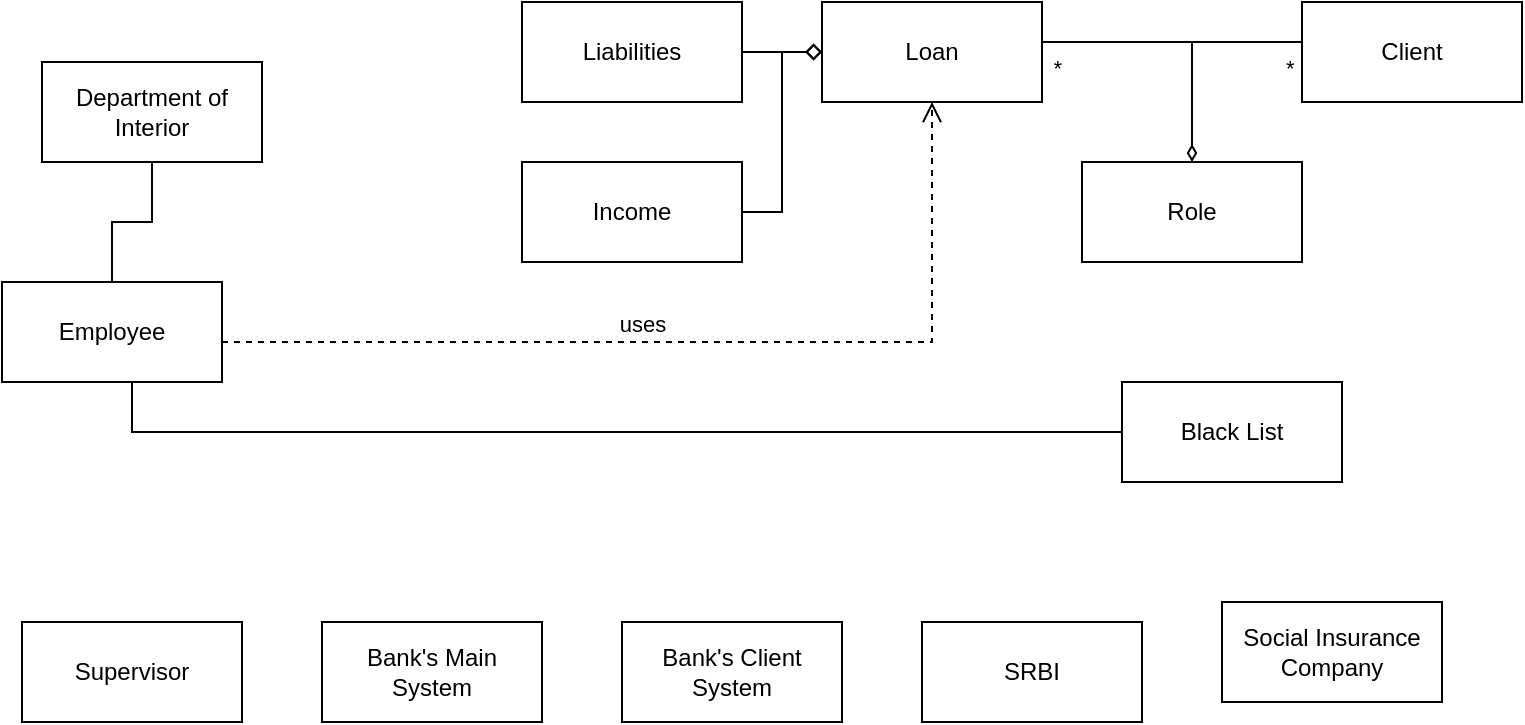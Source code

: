 <mxfile version="28.2.5" pages="2">
  <diagram id="gga1BcaOc5JhbXKOKjvL" name="cv1_uml">
    <mxGraphModel dx="868" dy="439" grid="1" gridSize="10" guides="1" tooltips="1" connect="1" arrows="1" fold="1" page="1" pageScale="1" pageWidth="850" pageHeight="1100" math="0" shadow="0">
      <root>
        <mxCell id="0" />
        <mxCell id="1" parent="0" />
        <mxCell id="A-OM3MaNTe0-_09uI9it-48" style="edgeStyle=orthogonalEdgeStyle;rounded=0;orthogonalLoop=1;jettySize=auto;html=1;entryX=0.5;entryY=0;entryDx=0;entryDy=0;endArrow=diamondThin;endFill=0;" parent="1" target="A-OM3MaNTe0-_09uI9it-47" edge="1">
          <mxGeometry relative="1" as="geometry">
            <mxPoint x="630" y="70" as="sourcePoint" />
            <Array as="points">
              <mxPoint x="635" y="70" />
            </Array>
          </mxGeometry>
        </mxCell>
        <mxCell id="A-OM3MaNTe0-_09uI9it-24" value="Client" style="html=1;whiteSpace=wrap;" parent="1" vertex="1">
          <mxGeometry x="690" y="50" width="110" height="50" as="geometry" />
        </mxCell>
        <mxCell id="A-OM3MaNTe0-_09uI9it-37" style="edgeStyle=orthogonalEdgeStyle;rounded=0;orthogonalLoop=1;jettySize=auto;html=1;entryX=0.5;entryY=1;entryDx=0;entryDy=0;fillColor=none;endArrow=none;endFill=0;" parent="1" source="A-OM3MaNTe0-_09uI9it-25" target="A-OM3MaNTe0-_09uI9it-26" edge="1">
          <mxGeometry relative="1" as="geometry" />
        </mxCell>
        <mxCell id="A-OM3MaNTe0-_09uI9it-49" style="edgeStyle=orthogonalEdgeStyle;rounded=0;orthogonalLoop=1;jettySize=auto;html=1;entryX=0;entryY=0.5;entryDx=0;entryDy=0;endArrow=none;endFill=0;" parent="1" source="A-OM3MaNTe0-_09uI9it-25" target="A-OM3MaNTe0-_09uI9it-32" edge="1">
          <mxGeometry relative="1" as="geometry">
            <Array as="points">
              <mxPoint x="105" y="225" />
            </Array>
          </mxGeometry>
        </mxCell>
        <mxCell id="A-OM3MaNTe0-_09uI9it-25" value="Employee" style="html=1;whiteSpace=wrap;" parent="1" vertex="1">
          <mxGeometry x="40" y="190" width="110" height="50" as="geometry" />
        </mxCell>
        <mxCell id="A-OM3MaNTe0-_09uI9it-26" value="Department of Interior" style="html=1;whiteSpace=wrap;" parent="1" vertex="1">
          <mxGeometry x="60" y="80" width="110" height="50" as="geometry" />
        </mxCell>
        <mxCell id="A-OM3MaNTe0-_09uI9it-27" value="Loan" style="html=1;whiteSpace=wrap;" parent="1" vertex="1">
          <mxGeometry x="450" y="50" width="110" height="50" as="geometry" />
        </mxCell>
        <mxCell id="A-OM3MaNTe0-_09uI9it-28" value="Bank&#39;s Client System" style="html=1;whiteSpace=wrap;" parent="1" vertex="1">
          <mxGeometry x="350" y="360" width="110" height="50" as="geometry" />
        </mxCell>
        <mxCell id="A-OM3MaNTe0-_09uI9it-29" value="Social Insurance Company" style="html=1;whiteSpace=wrap;" parent="1" vertex="1">
          <mxGeometry x="650" y="350" width="110" height="50" as="geometry" />
        </mxCell>
        <mxCell id="A-OM3MaNTe0-_09uI9it-41" style="edgeStyle=orthogonalEdgeStyle;rounded=0;orthogonalLoop=1;jettySize=auto;html=1;entryX=0;entryY=0.5;entryDx=0;entryDy=0;endArrow=diamond;endFill=0;" parent="1" source="A-OM3MaNTe0-_09uI9it-30" target="A-OM3MaNTe0-_09uI9it-27" edge="1">
          <mxGeometry relative="1" as="geometry" />
        </mxCell>
        <mxCell id="A-OM3MaNTe0-_09uI9it-30" value="Income" style="html=1;whiteSpace=wrap;" parent="1" vertex="1">
          <mxGeometry x="300" y="130" width="110" height="50" as="geometry" />
        </mxCell>
        <mxCell id="A-OM3MaNTe0-_09uI9it-42" style="edgeStyle=orthogonalEdgeStyle;rounded=0;orthogonalLoop=1;jettySize=auto;html=1;endArrow=diamond;endFill=0;" parent="1" source="A-OM3MaNTe0-_09uI9it-31" edge="1">
          <mxGeometry relative="1" as="geometry">
            <mxPoint x="450" y="75" as="targetPoint" />
          </mxGeometry>
        </mxCell>
        <mxCell id="A-OM3MaNTe0-_09uI9it-31" value="Liabilities" style="html=1;whiteSpace=wrap;" parent="1" vertex="1">
          <mxGeometry x="300" y="50" width="110" height="50" as="geometry" />
        </mxCell>
        <mxCell id="A-OM3MaNTe0-_09uI9it-32" value="Black List" style="html=1;whiteSpace=wrap;" parent="1" vertex="1">
          <mxGeometry x="600" y="240" width="110" height="50" as="geometry" />
        </mxCell>
        <mxCell id="A-OM3MaNTe0-_09uI9it-33" value="SRBI" style="html=1;whiteSpace=wrap;" parent="1" vertex="1">
          <mxGeometry x="500" y="360" width="110" height="50" as="geometry" />
        </mxCell>
        <mxCell id="A-OM3MaNTe0-_09uI9it-34" value="Supervisor" style="html=1;whiteSpace=wrap;" parent="1" vertex="1">
          <mxGeometry x="50" y="360" width="110" height="50" as="geometry" />
        </mxCell>
        <mxCell id="A-OM3MaNTe0-_09uI9it-35" value="Bank&#39;s Main System" style="html=1;whiteSpace=wrap;" parent="1" vertex="1">
          <mxGeometry x="200" y="360" width="110" height="50" as="geometry" />
        </mxCell>
        <mxCell id="A-OM3MaNTe0-_09uI9it-44" value="" style="endArrow=none;html=1;endSize=12;startArrow=none;startSize=14;startFill=0;edgeStyle=orthogonalEdgeStyle;rounded=0;exitX=0;exitY=0.5;exitDx=0;exitDy=0;entryX=1;entryY=0.5;entryDx=0;entryDy=0;endFill=0;" parent="1" source="A-OM3MaNTe0-_09uI9it-24" target="A-OM3MaNTe0-_09uI9it-27" edge="1">
          <mxGeometry x="-0.077" y="-15" relative="1" as="geometry">
            <mxPoint x="310" y="270" as="sourcePoint" />
            <mxPoint x="470" y="270" as="targetPoint" />
            <Array as="points">
              <mxPoint x="690" y="70" />
              <mxPoint x="560" y="70" />
            </Array>
            <mxPoint as="offset" />
          </mxGeometry>
        </mxCell>
        <mxCell id="A-OM3MaNTe0-_09uI9it-45" value="*" style="edgeLabel;resizable=0;html=1;align=left;verticalAlign=top;" parent="A-OM3MaNTe0-_09uI9it-44" connectable="0" vertex="1">
          <mxGeometry x="-1" relative="1" as="geometry">
            <mxPoint x="-10" y="-5" as="offset" />
          </mxGeometry>
        </mxCell>
        <mxCell id="A-OM3MaNTe0-_09uI9it-46" value="*" style="edgeLabel;resizable=0;html=1;align=right;verticalAlign=top;" parent="A-OM3MaNTe0-_09uI9it-44" connectable="0" vertex="1">
          <mxGeometry x="1" relative="1" as="geometry">
            <mxPoint x="10" y="-5" as="offset" />
          </mxGeometry>
        </mxCell>
        <mxCell id="A-OM3MaNTe0-_09uI9it-47" value="Role" style="html=1;whiteSpace=wrap;" parent="1" vertex="1">
          <mxGeometry x="580" y="130" width="110" height="50" as="geometry" />
        </mxCell>
        <mxCell id="A-OM3MaNTe0-_09uI9it-52" value="uses" style="html=1;verticalAlign=bottom;endArrow=open;dashed=1;endSize=8;curved=0;rounded=0;entryX=0.5;entryY=1;entryDx=0;entryDy=0;" parent="1" target="A-OM3MaNTe0-_09uI9it-27" edge="1">
          <mxGeometry x="-0.116" relative="1" as="geometry">
            <mxPoint x="150" y="220" as="sourcePoint" />
            <mxPoint x="280" y="300" as="targetPoint" />
            <Array as="points">
              <mxPoint x="505" y="220" />
            </Array>
            <mxPoint as="offset" />
          </mxGeometry>
        </mxCell>
      </root>
    </mxGraphModel>
  </diagram>
  <diagram id="IGB3buwwBVmzgNU0ReUh" name="cv2_uml">
    <mxGraphModel dx="2453" dy="811" grid="1" gridSize="10" guides="1" tooltips="1" connect="1" arrows="1" fold="1" page="1" pageScale="1" pageWidth="850" pageHeight="1100" math="0" shadow="0">
      <root>
        <mxCell id="0" />
        <mxCell id="1" parent="0" />
        <mxCell id="aYBNxkqjWOtdo4a8Huuc-1" value="Prezenčná vrstva" style="rounded=0;whiteSpace=wrap;html=1;" vertex="1" parent="1">
          <mxGeometry x="30" y="50" width="120" height="60" as="geometry" />
        </mxCell>
        <mxCell id="aYBNxkqjWOtdo4a8Huuc-2" value="Servisná vrstva" style="rounded=0;whiteSpace=wrap;html=1;" vertex="1" parent="1">
          <mxGeometry x="210" y="50" width="120" height="60" as="geometry" />
        </mxCell>
        <mxCell id="aYBNxkqjWOtdo4a8Huuc-3" value="&lt;div&gt;&amp;lt;&amp;lt;external&amp;gt;&amp;gt;&lt;/div&gt;Databáza ministerstva vnútra" style="rounded=0;whiteSpace=wrap;html=1;" vertex="1" parent="1">
          <mxGeometry x="690" y="60" width="120" height="60" as="geometry" />
        </mxCell>
        <mxCell id="aYBNxkqjWOtdo4a8Huuc-4" value="Klientsky systém banky" style="rounded=0;whiteSpace=wrap;html=1;" vertex="1" parent="1">
          <mxGeometry x="830" y="60" width="120" height="60" as="geometry" />
        </mxCell>
        <mxCell id="aYBNxkqjWOtdo4a8Huuc-5" value="Klient" style="rounded=0;whiteSpace=wrap;html=1;" vertex="1" parent="1">
          <mxGeometry x="-180" y="50" width="120" height="60" as="geometry" />
        </mxCell>
        <mxCell id="aYBNxkqjWOtdo4a8Huuc-6" value="" style="endArrow=none;dashed=1;html=1;rounded=0;entryX=0.5;entryY=1;entryDx=0;entryDy=0;" edge="1" parent="1" target="aYBNxkqjWOtdo4a8Huuc-5">
          <mxGeometry width="50" height="50" relative="1" as="geometry">
            <mxPoint x="-120" y="920" as="sourcePoint" />
            <mxPoint x="280" y="250" as="targetPoint" />
          </mxGeometry>
        </mxCell>
        <mxCell id="aYBNxkqjWOtdo4a8Huuc-7" value="" style="endArrow=none;dashed=1;html=1;rounded=0;entryX=0.5;entryY=1;entryDx=0;entryDy=0;" edge="1" parent="1">
          <mxGeometry width="50" height="50" relative="1" as="geometry">
            <mxPoint x="90" y="920.8" as="sourcePoint" />
            <mxPoint x="89.5" y="110" as="targetPoint" />
          </mxGeometry>
        </mxCell>
        <mxCell id="aYBNxkqjWOtdo4a8Huuc-8" value="" style="endArrow=none;dashed=1;html=1;rounded=0;entryX=0.5;entryY=1;entryDx=0;entryDy=0;" edge="1" parent="1" target="aYBNxkqjWOtdo4a8Huuc-2">
          <mxGeometry width="50" height="50" relative="1" as="geometry">
            <mxPoint x="270" y="920" as="sourcePoint" />
            <mxPoint x="269.5" y="120" as="targetPoint" />
          </mxGeometry>
        </mxCell>
        <mxCell id="aYBNxkqjWOtdo4a8Huuc-9" value="" style="endArrow=none;dashed=1;html=1;rounded=0;entryX=0.5;entryY=1;entryDx=0;entryDy=0;" edge="1" parent="1">
          <mxGeometry width="50" height="50" relative="1" as="geometry">
            <mxPoint x="750" y="930" as="sourcePoint" />
            <mxPoint x="749.5" y="120" as="targetPoint" />
          </mxGeometry>
        </mxCell>
        <mxCell id="aYBNxkqjWOtdo4a8Huuc-10" value="" style="endArrow=none;dashed=1;html=1;rounded=0;entryX=0.5;entryY=1;entryDx=0;entryDy=0;" edge="1" parent="1">
          <mxGeometry width="50" height="50" relative="1" as="geometry">
            <mxPoint x="890" y="920" as="sourcePoint" />
            <mxPoint x="889.5" y="120" as="targetPoint" />
          </mxGeometry>
        </mxCell>
        <mxCell id="aYBNxkqjWOtdo4a8Huuc-11" value="" style="endArrow=classic;html=1;rounded=0;" edge="1" parent="1">
          <mxGeometry width="50" height="50" relative="1" as="geometry">
            <mxPoint x="-120" y="160" as="sourcePoint" />
            <mxPoint x="90" y="160" as="targetPoint" />
          </mxGeometry>
        </mxCell>
        <mxCell id="aYBNxkqjWOtdo4a8Huuc-12" value="identification()" style="text;html=1;align=center;verticalAlign=middle;whiteSpace=wrap;rounded=0;" vertex="1" parent="1">
          <mxGeometry x="140" y="140" width="80" height="30" as="geometry" />
        </mxCell>
        <mxCell id="aYBNxkqjWOtdo4a8Huuc-13" value="" style="endArrow=classic;html=1;rounded=0;" edge="1" parent="1">
          <mxGeometry width="50" height="50" relative="1" as="geometry">
            <mxPoint x="270" y="190" as="sourcePoint" />
            <mxPoint x="750" y="190" as="targetPoint" />
          </mxGeometry>
        </mxCell>
        <mxCell id="aYBNxkqjWOtdo4a8Huuc-14" value="" style="endArrow=classic;html=1;rounded=0;" edge="1" parent="1">
          <mxGeometry width="50" height="50" relative="1" as="geometry">
            <mxPoint x="90" y="170" as="sourcePoint" />
            <mxPoint x="270" y="170" as="targetPoint" />
          </mxGeometry>
        </mxCell>
        <mxCell id="aYBNxkqjWOtdo4a8Huuc-15" value="checkIdentity()" style="text;html=1;align=center;verticalAlign=middle;whiteSpace=wrap;rounded=0;" vertex="1" parent="1">
          <mxGeometry x="340" y="160" width="60" height="30" as="geometry" />
        </mxCell>
        <mxCell id="aYBNxkqjWOtdo4a8Huuc-16" value="identification()" style="text;html=1;align=center;verticalAlign=middle;whiteSpace=wrap;rounded=0;" vertex="1" parent="1">
          <mxGeometry x="-60" y="130" width="80" height="30" as="geometry" />
        </mxCell>
        <mxCell id="aYBNxkqjWOtdo4a8Huuc-17" value="" style="endArrow=none;dashed=1;html=1;rounded=0;startArrow=block;startFill=1;" edge="1" parent="1">
          <mxGeometry width="50" height="50" relative="1" as="geometry">
            <mxPoint x="270" y="220" as="sourcePoint" />
            <mxPoint x="750" y="220" as="targetPoint" />
          </mxGeometry>
        </mxCell>
        <mxCell id="aYBNxkqjWOtdo4a8Huuc-18" value="OK()" style="text;html=1;align=center;verticalAlign=middle;whiteSpace=wrap;rounded=0;" vertex="1" parent="1">
          <mxGeometry x="340" y="190" width="60" height="30" as="geometry" />
        </mxCell>
        <mxCell id="aYBNxkqjWOtdo4a8Huuc-20" value="OK()" style="text;html=1;align=center;verticalAlign=middle;whiteSpace=wrap;rounded=0;" vertex="1" parent="1">
          <mxGeometry x="140" y="200" width="60" height="30" as="geometry" />
        </mxCell>
        <mxCell id="aYBNxkqjWOtdo4a8Huuc-21" value="" style="endArrow=none;dashed=1;html=1;rounded=0;startArrow=block;startFill=1;" edge="1" parent="1">
          <mxGeometry width="50" height="50" relative="1" as="geometry">
            <mxPoint x="90" y="230" as="sourcePoint" />
            <mxPoint x="270" y="230" as="targetPoint" />
          </mxGeometry>
        </mxCell>
        <mxCell id="aYBNxkqjWOtdo4a8Huuc-22" value="" style="endArrow=none;dashed=1;html=1;rounded=0;startArrow=block;startFill=1;" edge="1" parent="1">
          <mxGeometry width="50" height="50" relative="1" as="geometry">
            <mxPoint x="-120" y="250" as="sourcePoint" />
            <mxPoint x="90" y="250" as="targetPoint" />
          </mxGeometry>
        </mxCell>
        <mxCell id="aYBNxkqjWOtdo4a8Huuc-23" value="OK()" style="text;html=1;align=center;verticalAlign=middle;whiteSpace=wrap;rounded=0;" vertex="1" parent="1">
          <mxGeometry x="-50" y="220" width="60" height="30" as="geometry" />
        </mxCell>
        <mxCell id="aYBNxkqjWOtdo4a8Huuc-30" value="" style="endArrow=classic;html=1;rounded=0;" edge="1" parent="1">
          <mxGeometry width="50" height="50" relative="1" as="geometry">
            <mxPoint x="-120" y="300" as="sourcePoint" />
            <mxPoint x="90" y="300" as="targetPoint" />
          </mxGeometry>
        </mxCell>
        <mxCell id="aYBNxkqjWOtdo4a8Huuc-31" value="createLoan()" style="text;html=1;align=center;verticalAlign=middle;whiteSpace=wrap;rounded=0;" vertex="1" parent="1">
          <mxGeometry x="-50" y="270" width="60" height="30" as="geometry" />
        </mxCell>
        <mxCell id="aYBNxkqjWOtdo4a8Huuc-32" value="" style="endArrow=classic;html=1;rounded=0;" edge="1" parent="1">
          <mxGeometry width="50" height="50" relative="1" as="geometry">
            <mxPoint x="90" y="330" as="sourcePoint" />
            <mxPoint x="270" y="330" as="targetPoint" />
          </mxGeometry>
        </mxCell>
        <mxCell id="aYBNxkqjWOtdo4a8Huuc-33" value="createLoan()" style="text;html=1;align=center;verticalAlign=middle;whiteSpace=wrap;rounded=0;" vertex="1" parent="1">
          <mxGeometry x="150" y="300" width="60" height="30" as="geometry" />
        </mxCell>
        <mxCell id="aYBNxkqjWOtdo4a8Huuc-34" value="" style="endArrow=classic;html=1;rounded=0;" edge="1" parent="1">
          <mxGeometry width="50" height="50" relative="1" as="geometry">
            <mxPoint x="270" y="350" as="sourcePoint" />
            <mxPoint x="895.647" y="350" as="targetPoint" />
          </mxGeometry>
        </mxCell>
        <mxCell id="aYBNxkqjWOtdo4a8Huuc-35" value="getClientInformation()" style="text;html=1;align=center;verticalAlign=middle;whiteSpace=wrap;rounded=0;" vertex="1" parent="1">
          <mxGeometry x="380" y="320" width="60" height="30" as="geometry" />
        </mxCell>
        <mxCell id="aYBNxkqjWOtdo4a8Huuc-36" value="" style="endArrow=none;dashed=1;html=1;rounded=0;startArrow=block;startFill=1;" edge="1" parent="1">
          <mxGeometry width="50" height="50" relative="1" as="geometry">
            <mxPoint x="270" y="390" as="sourcePoint" />
            <mxPoint x="890" y="390" as="targetPoint" />
          </mxGeometry>
        </mxCell>
        <mxCell id="aYBNxkqjWOtdo4a8Huuc-37" value="odpoveď (dáta)" style="text;html=1;align=center;verticalAlign=middle;whiteSpace=wrap;rounded=0;" vertex="1" parent="1">
          <mxGeometry x="350" y="360" width="100" height="30" as="geometry" />
        </mxCell>
        <mxCell id="aYBNxkqjWOtdo4a8Huuc-38" value="" style="endArrow=classic;html=1;rounded=0;" edge="1" parent="1">
          <mxGeometry width="50" height="50" relative="1" as="geometry">
            <mxPoint x="270" y="440" as="sourcePoint" />
            <mxPoint x="890" y="440" as="targetPoint" />
          </mxGeometry>
        </mxCell>
        <mxCell id="aYBNxkqjWOtdo4a8Huuc-39" value="saveClient()" style="text;html=1;align=center;verticalAlign=middle;whiteSpace=wrap;rounded=0;" vertex="1" parent="1">
          <mxGeometry x="380" y="410" width="60" height="30" as="geometry" />
        </mxCell>
        <mxCell id="aYBNxkqjWOtdo4a8Huuc-40" value="" style="endArrow=none;dashed=1;html=1;rounded=0;startArrow=block;startFill=1;" edge="1" parent="1">
          <mxGeometry width="50" height="50" relative="1" as="geometry">
            <mxPoint x="270" y="490" as="sourcePoint" />
            <mxPoint x="890" y="490" as="targetPoint" />
          </mxGeometry>
        </mxCell>
        <mxCell id="aYBNxkqjWOtdo4a8Huuc-41" value="OK()" style="text;html=1;align=center;verticalAlign=middle;whiteSpace=wrap;rounded=0;" vertex="1" parent="1">
          <mxGeometry x="360" y="460" width="100" height="30" as="geometry" />
        </mxCell>
        <mxCell id="aYBNxkqjWOtdo4a8Huuc-42" value="" style="endArrow=none;dashed=1;html=1;rounded=0;startArrow=block;startFill=1;" edge="1" parent="1">
          <mxGeometry width="50" height="50" relative="1" as="geometry">
            <mxPoint x="90" y="520" as="sourcePoint" />
            <mxPoint x="270" y="520" as="targetPoint" />
          </mxGeometry>
        </mxCell>
        <mxCell id="aYBNxkqjWOtdo4a8Huuc-43" value="OK()" style="text;html=1;align=center;verticalAlign=middle;whiteSpace=wrap;rounded=0;" vertex="1" parent="1">
          <mxGeometry x="130" y="490" width="100" height="30" as="geometry" />
        </mxCell>
        <mxCell id="aYBNxkqjWOtdo4a8Huuc-44" value="" style="endArrow=classic;html=1;rounded=0;" edge="1" parent="1">
          <mxGeometry width="50" height="50" relative="1" as="geometry">
            <mxPoint x="-120" y="560" as="sourcePoint" />
            <mxPoint x="90" y="560" as="targetPoint" />
          </mxGeometry>
        </mxCell>
        <mxCell id="aYBNxkqjWOtdo4a8Huuc-45" value="incomeAndLiabilityInformation()" style="text;html=1;align=center;verticalAlign=middle;whiteSpace=wrap;rounded=0;" vertex="1" parent="1">
          <mxGeometry x="-105" y="530" width="170" height="30" as="geometry" />
        </mxCell>
        <mxCell id="80P9bJDVi2O8kujwvTCx-1" value="" style="endArrow=classic;html=1;rounded=0;" edge="1" parent="1">
          <mxGeometry width="50" height="50" relative="1" as="geometry">
            <mxPoint x="90" y="580" as="sourcePoint" />
            <mxPoint x="270" y="580" as="targetPoint" />
          </mxGeometry>
        </mxCell>
        <mxCell id="80P9bJDVi2O8kujwvTCx-4" value="alt" style="shape=umlFrame;whiteSpace=wrap;html=1;pointerEvents=0;" vertex="1" parent="1">
          <mxGeometry x="260" y="400" width="670" height="110" as="geometry" />
        </mxCell>
        <mxCell id="80P9bJDVi2O8kujwvTCx-5" value="alt" style="shape=umlFrame;whiteSpace=wrap;html=1;pointerEvents=0;" vertex="1" parent="1">
          <mxGeometry x="-140" y="590" width="700" height="180" as="geometry" />
        </mxCell>
        <mxCell id="80P9bJDVi2O8kujwvTCx-6" value="incomeAndLiabilityInformation()" style="text;html=1;align=center;verticalAlign=middle;whiteSpace=wrap;rounded=0;" vertex="1" parent="1">
          <mxGeometry x="95" y="550" width="170" height="30" as="geometry" />
        </mxCell>
        <mxCell id="80P9bJDVi2O8kujwvTCx-7" value="incomeAndLiabilityDocuments()" style="text;html=1;align=center;verticalAlign=middle;whiteSpace=wrap;rounded=0;" vertex="1" parent="1">
          <mxGeometry x="-110" y="630" width="170" height="30" as="geometry" />
        </mxCell>
        <mxCell id="80P9bJDVi2O8kujwvTCx-8" value="" style="endArrow=classic;html=1;rounded=0;" edge="1" parent="1">
          <mxGeometry width="50" height="50" relative="1" as="geometry">
            <mxPoint x="-120" y="660" as="sourcePoint" />
            <mxPoint x="90" y="660" as="targetPoint" />
          </mxGeometry>
        </mxCell>
        <mxCell id="80P9bJDVi2O8kujwvTCx-9" value="[klient nemá príjmi zo závislej činnosti]" style="text;html=1;align=center;verticalAlign=middle;whiteSpace=wrap;rounded=0;" vertex="1" parent="1">
          <mxGeometry x="-75" y="590" width="225" height="30" as="geometry" />
        </mxCell>
        <mxCell id="80P9bJDVi2O8kujwvTCx-12" value="" style="endArrow=classic;html=1;rounded=0;" edge="1" parent="1">
          <mxGeometry width="50" height="50" relative="1" as="geometry">
            <mxPoint x="90" y="680" as="sourcePoint" />
            <mxPoint x="270" y="680" as="targetPoint" />
          </mxGeometry>
        </mxCell>
        <mxCell id="80P9bJDVi2O8kujwvTCx-13" value="saveDocuments()" style="text;html=1;align=center;verticalAlign=middle;whiteSpace=wrap;rounded=0;" vertex="1" parent="1">
          <mxGeometry x="110" y="650" width="150" height="30" as="geometry" />
        </mxCell>
        <mxCell id="80P9bJDVi2O8kujwvTCx-14" value="" style="endArrow=none;dashed=1;html=1;rounded=0;startArrow=block;startFill=1;" edge="1" parent="1">
          <mxGeometry width="50" height="50" relative="1" as="geometry">
            <mxPoint x="90" y="740" as="sourcePoint" />
            <mxPoint x="270" y="740" as="targetPoint" />
          </mxGeometry>
        </mxCell>
        <mxCell id="80P9bJDVi2O8kujwvTCx-15" value="OK()" style="text;html=1;align=center;verticalAlign=middle;whiteSpace=wrap;rounded=0;" vertex="1" parent="1">
          <mxGeometry x="135" y="710" width="100" height="30" as="geometry" />
        </mxCell>
        <mxCell id="80P9bJDVi2O8kujwvTCx-17" value="Hlavný bankový systém" style="rounded=0;whiteSpace=wrap;html=1;" vertex="1" parent="1">
          <mxGeometry x="470" y="60" width="120" height="60" as="geometry" />
        </mxCell>
        <mxCell id="80P9bJDVi2O8kujwvTCx-18" value="" style="endArrow=none;dashed=1;html=1;rounded=0;entryX=0.5;entryY=1;entryDx=0;entryDy=0;" edge="1" parent="1">
          <mxGeometry width="50" height="50" relative="1" as="geometry">
            <mxPoint x="520.5" y="930" as="sourcePoint" />
            <mxPoint x="520" y="120" as="targetPoint" />
          </mxGeometry>
        </mxCell>
        <mxCell id="80P9bJDVi2O8kujwvTCx-19" value="" style="endArrow=classic;html=1;rounded=0;" edge="1" parent="1">
          <mxGeometry width="50" height="50" relative="1" as="geometry">
            <mxPoint x="270" y="700" as="sourcePoint" />
            <mxPoint x="520" y="700" as="targetPoint" />
          </mxGeometry>
        </mxCell>
        <mxCell id="80P9bJDVi2O8kujwvTCx-20" value="" style="endArrow=none;dashed=1;html=1;rounded=0;startArrow=block;startFill=1;" edge="1" parent="1">
          <mxGeometry width="50" height="50" relative="1" as="geometry">
            <mxPoint x="270" y="730" as="sourcePoint" />
            <mxPoint x="520" y="730" as="targetPoint" />
          </mxGeometry>
        </mxCell>
        <mxCell id="80P9bJDVi2O8kujwvTCx-21" value="OK()" style="text;html=1;align=center;verticalAlign=middle;whiteSpace=wrap;rounded=0;" vertex="1" parent="1">
          <mxGeometry x="340" y="700" width="100" height="30" as="geometry" />
        </mxCell>
        <mxCell id="80P9bJDVi2O8kujwvTCx-22" value="saveDocuments()" style="text;html=1;align=center;verticalAlign=middle;whiteSpace=wrap;rounded=0;" vertex="1" parent="1">
          <mxGeometry x="315" y="665" width="150" height="30" as="geometry" />
        </mxCell>
      </root>
    </mxGraphModel>
  </diagram>
</mxfile>
